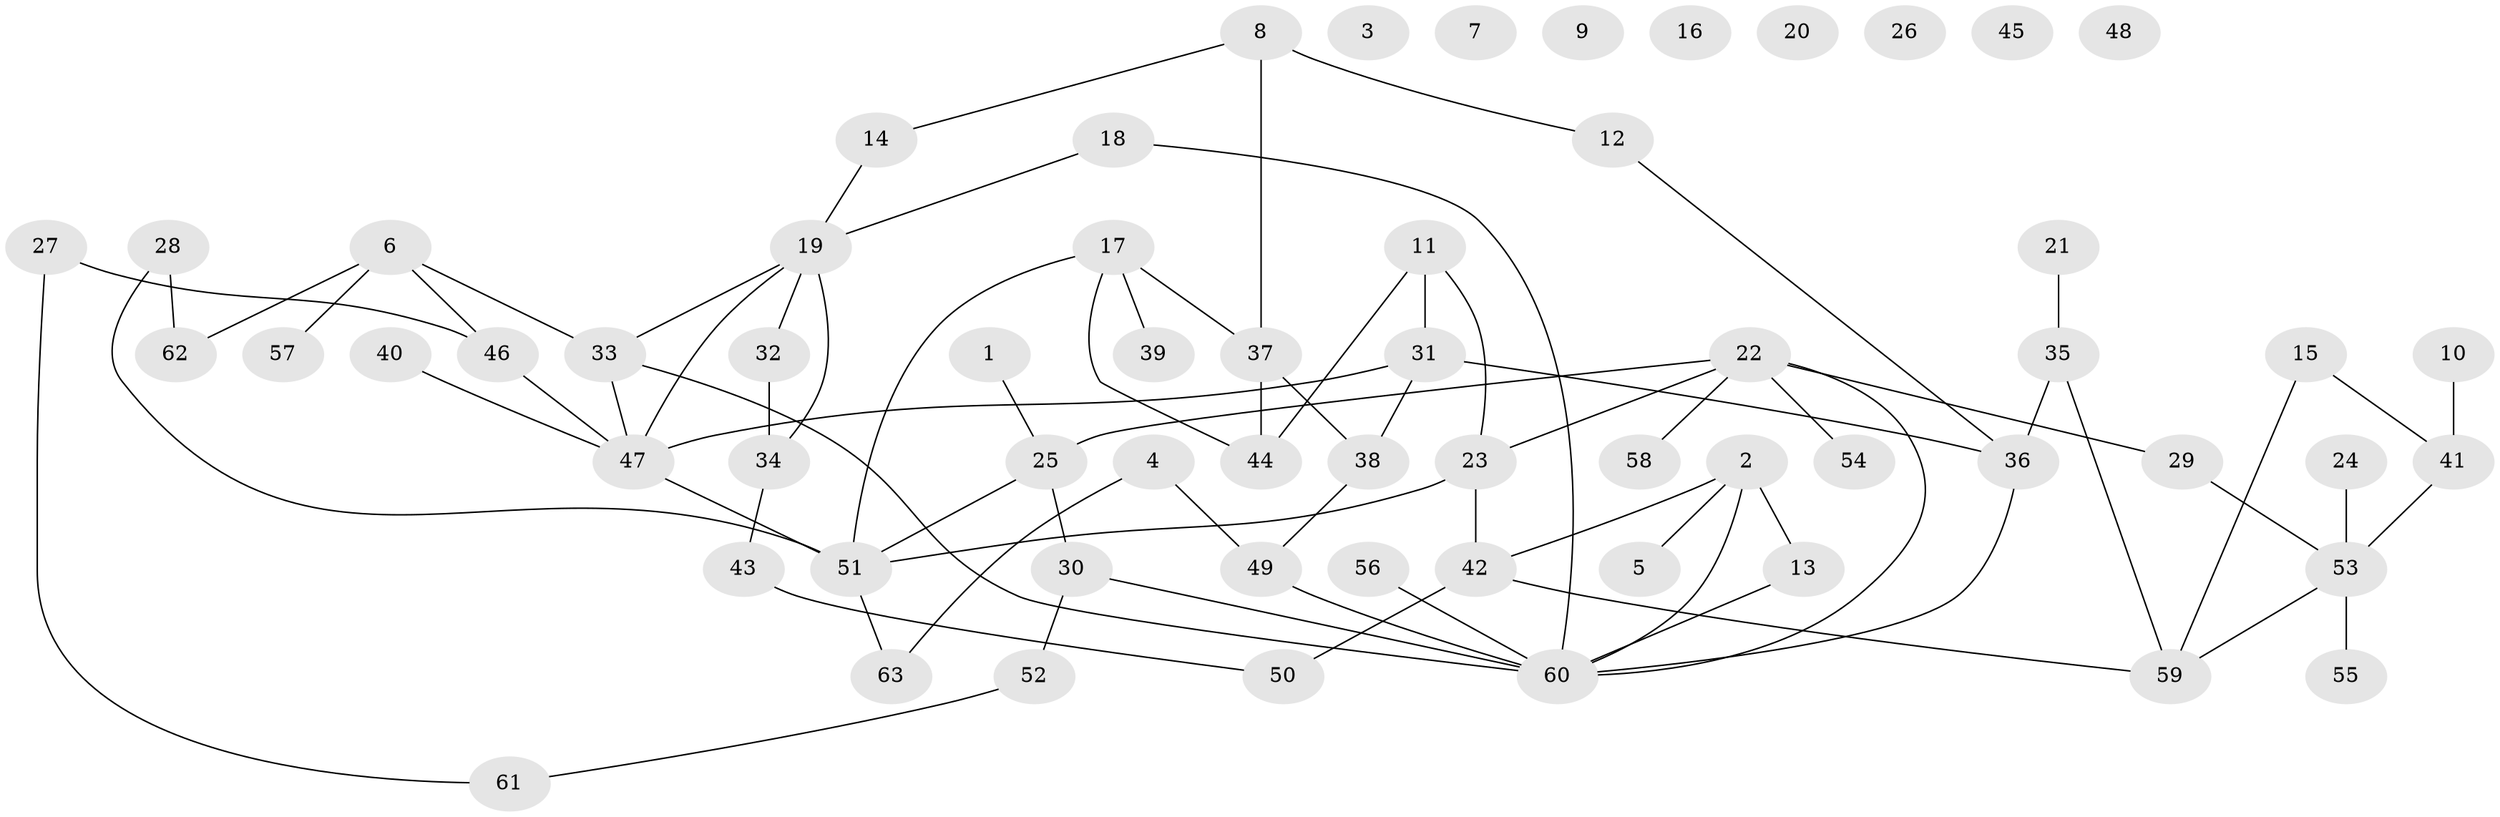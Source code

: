 // coarse degree distribution, {0: 0.4444444444444444, 2: 0.1111111111111111, 1: 0.2777777777777778, 3: 0.05555555555555555, 5: 0.1111111111111111}
// Generated by graph-tools (version 1.1) at 2025/43/03/04/25 21:43:35]
// undirected, 63 vertices, 78 edges
graph export_dot {
graph [start="1"]
  node [color=gray90,style=filled];
  1;
  2;
  3;
  4;
  5;
  6;
  7;
  8;
  9;
  10;
  11;
  12;
  13;
  14;
  15;
  16;
  17;
  18;
  19;
  20;
  21;
  22;
  23;
  24;
  25;
  26;
  27;
  28;
  29;
  30;
  31;
  32;
  33;
  34;
  35;
  36;
  37;
  38;
  39;
  40;
  41;
  42;
  43;
  44;
  45;
  46;
  47;
  48;
  49;
  50;
  51;
  52;
  53;
  54;
  55;
  56;
  57;
  58;
  59;
  60;
  61;
  62;
  63;
  1 -- 25;
  2 -- 5;
  2 -- 13;
  2 -- 42;
  2 -- 60;
  4 -- 49;
  4 -- 63;
  6 -- 33;
  6 -- 46;
  6 -- 57;
  6 -- 62;
  8 -- 12;
  8 -- 14;
  8 -- 37;
  10 -- 41;
  11 -- 23;
  11 -- 31;
  11 -- 44;
  12 -- 36;
  13 -- 60;
  14 -- 19;
  15 -- 41;
  15 -- 59;
  17 -- 37;
  17 -- 39;
  17 -- 44;
  17 -- 51;
  18 -- 19;
  18 -- 60;
  19 -- 32;
  19 -- 33;
  19 -- 34;
  19 -- 47;
  21 -- 35;
  22 -- 23;
  22 -- 25;
  22 -- 29;
  22 -- 54;
  22 -- 58;
  22 -- 60;
  23 -- 42;
  23 -- 51;
  24 -- 53;
  25 -- 30;
  25 -- 51;
  27 -- 46;
  27 -- 61;
  28 -- 51;
  28 -- 62;
  29 -- 53;
  30 -- 52;
  30 -- 60;
  31 -- 36;
  31 -- 38;
  31 -- 47;
  32 -- 34;
  33 -- 47;
  33 -- 60;
  34 -- 43;
  35 -- 36;
  35 -- 59;
  36 -- 60;
  37 -- 38;
  37 -- 44;
  38 -- 49;
  40 -- 47;
  41 -- 53;
  42 -- 50;
  42 -- 59;
  43 -- 50;
  46 -- 47;
  47 -- 51;
  49 -- 60;
  51 -- 63;
  52 -- 61;
  53 -- 55;
  53 -- 59;
  56 -- 60;
}
